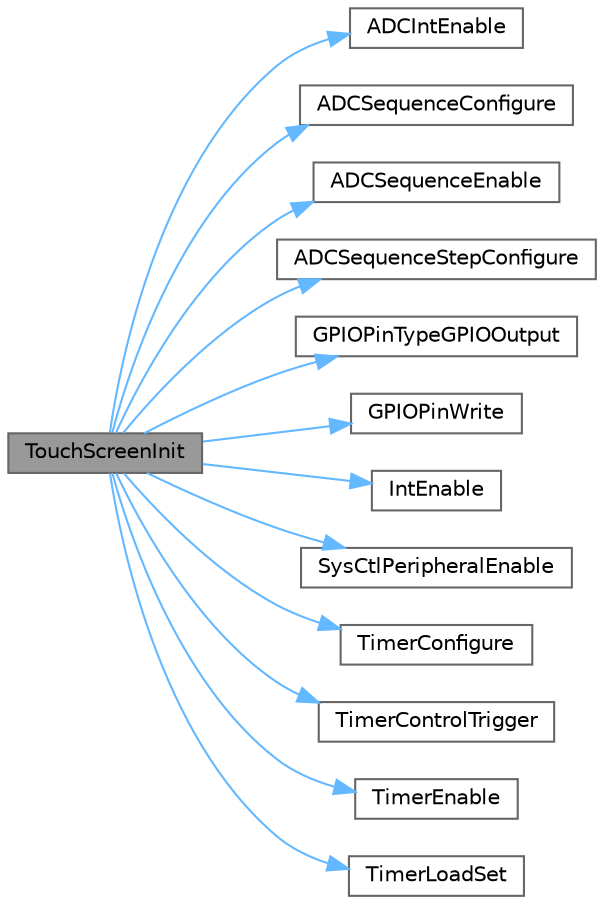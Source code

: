 digraph "TouchScreenInit"
{
 // LATEX_PDF_SIZE
  bgcolor="transparent";
  edge [fontname=Helvetica,fontsize=10,labelfontname=Helvetica,labelfontsize=10];
  node [fontname=Helvetica,fontsize=10,shape=box,height=0.2,width=0.4];
  rankdir="LR";
  Node1 [id="Node000001",label="TouchScreenInit",height=0.2,width=0.4,color="gray40", fillcolor="grey60", style="filled", fontcolor="black",tooltip=" "];
  Node1 -> Node2 [id="edge1_Node000001_Node000002",color="steelblue1",style="solid",tooltip=" "];
  Node2 [id="Node000002",label="ADCIntEnable",height=0.2,width=0.4,color="grey40", fillcolor="white", style="filled",URL="$group__adc__api.html#ga2ce4cfdfe4e47c998872215490121973",tooltip=" "];
  Node1 -> Node3 [id="edge2_Node000001_Node000003",color="steelblue1",style="solid",tooltip=" "];
  Node3 [id="Node000003",label="ADCSequenceConfigure",height=0.2,width=0.4,color="grey40", fillcolor="white", style="filled",URL="$group__adc__api.html#gad8ad8b940627697b2efddbf01f771d76",tooltip=" "];
  Node1 -> Node4 [id="edge3_Node000001_Node000004",color="steelblue1",style="solid",tooltip=" "];
  Node4 [id="Node000004",label="ADCSequenceEnable",height=0.2,width=0.4,color="grey40", fillcolor="white", style="filled",URL="$group__adc__api.html#ga3d9afeb0aeb2726e1713b936229bb412",tooltip=" "];
  Node1 -> Node5 [id="edge4_Node000001_Node000005",color="steelblue1",style="solid",tooltip=" "];
  Node5 [id="Node000005",label="ADCSequenceStepConfigure",height=0.2,width=0.4,color="grey40", fillcolor="white", style="filled",URL="$group__adc__api.html#ga1771f99a5228971b923b336d1bdbb4cd",tooltip=" "];
  Node1 -> Node6 [id="edge5_Node000001_Node000006",color="steelblue1",style="solid",tooltip=" "];
  Node6 [id="Node000006",label="GPIOPinTypeGPIOOutput",height=0.2,width=0.4,color="grey40", fillcolor="white", style="filled",URL="$gpio_8h.html#ac962b2917f42452a32c1fea0d050e52e",tooltip=" "];
  Node1 -> Node7 [id="edge6_Node000001_Node000007",color="steelblue1",style="solid",tooltip=" "];
  Node7 [id="Node000007",label="GPIOPinWrite",height=0.2,width=0.4,color="grey40", fillcolor="white", style="filled",URL="$gpio_8h.html#aa0605843a6c1e2e1724dc32183760ab6",tooltip=" "];
  Node1 -> Node8 [id="edge7_Node000001_Node000008",color="steelblue1",style="solid",tooltip=" "];
  Node8 [id="Node000008",label="IntEnable",height=0.2,width=0.4,color="grey40", fillcolor="white", style="filled",URL="$group__interrupt__api.html#ga49fc9c3d1a0f8c42a20249f8c5d360ce",tooltip=" "];
  Node1 -> Node9 [id="edge8_Node000001_Node000009",color="steelblue1",style="solid",tooltip=" "];
  Node9 [id="Node000009",label="SysCtlPeripheralEnable",height=0.2,width=0.4,color="grey40", fillcolor="white", style="filled",URL="$group__sysctl__api.html#ga2fbae61db465e1d861a62785d28e3ad6",tooltip=" "];
  Node1 -> Node10 [id="edge9_Node000001_Node000010",color="steelblue1",style="solid",tooltip=" "];
  Node10 [id="Node000010",label="TimerConfigure",height=0.2,width=0.4,color="grey40", fillcolor="white", style="filled",URL="$group__timer__api.html#ga906bd1ce13ef11046b0d4b2722f3a9a8",tooltip=" "];
  Node1 -> Node11 [id="edge10_Node000001_Node000011",color="steelblue1",style="solid",tooltip=" "];
  Node11 [id="Node000011",label="TimerControlTrigger",height=0.2,width=0.4,color="grey40", fillcolor="white", style="filled",URL="$group__timer__api.html#gaf4ae82873e7e2940b136302d4f6404bb",tooltip=" "];
  Node1 -> Node12 [id="edge11_Node000001_Node000012",color="steelblue1",style="solid",tooltip=" "];
  Node12 [id="Node000012",label="TimerEnable",height=0.2,width=0.4,color="grey40", fillcolor="white", style="filled",URL="$group__timer__api.html#ga13a66ae0ebdd8467176d85e057ed212c",tooltip=" "];
  Node1 -> Node13 [id="edge12_Node000001_Node000013",color="steelblue1",style="solid",tooltip=" "];
  Node13 [id="Node000013",label="TimerLoadSet",height=0.2,width=0.4,color="grey40", fillcolor="white", style="filled",URL="$group__timer__api.html#ga20a168e18a8d3502809ad53c031e4613",tooltip=" "];
}

